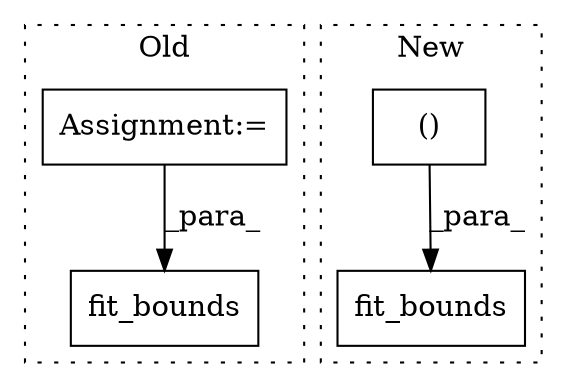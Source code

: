 digraph G {
subgraph cluster0 {
1 [label="fit_bounds" a="32" s="2121,2138" l="11,1" shape="box"];
4 [label="Assignment:=" a="7" s="2062" l="1" shape="box"];
label = "Old";
style="dotted";
}
subgraph cluster1 {
2 [label="fit_bounds" a="32" s="2041,2126" l="11,1" shape="box"];
3 [label="()" a="106" s="2101" l="23" shape="box"];
label = "New";
style="dotted";
}
3 -> 2 [label="_para_"];
4 -> 1 [label="_para_"];
}